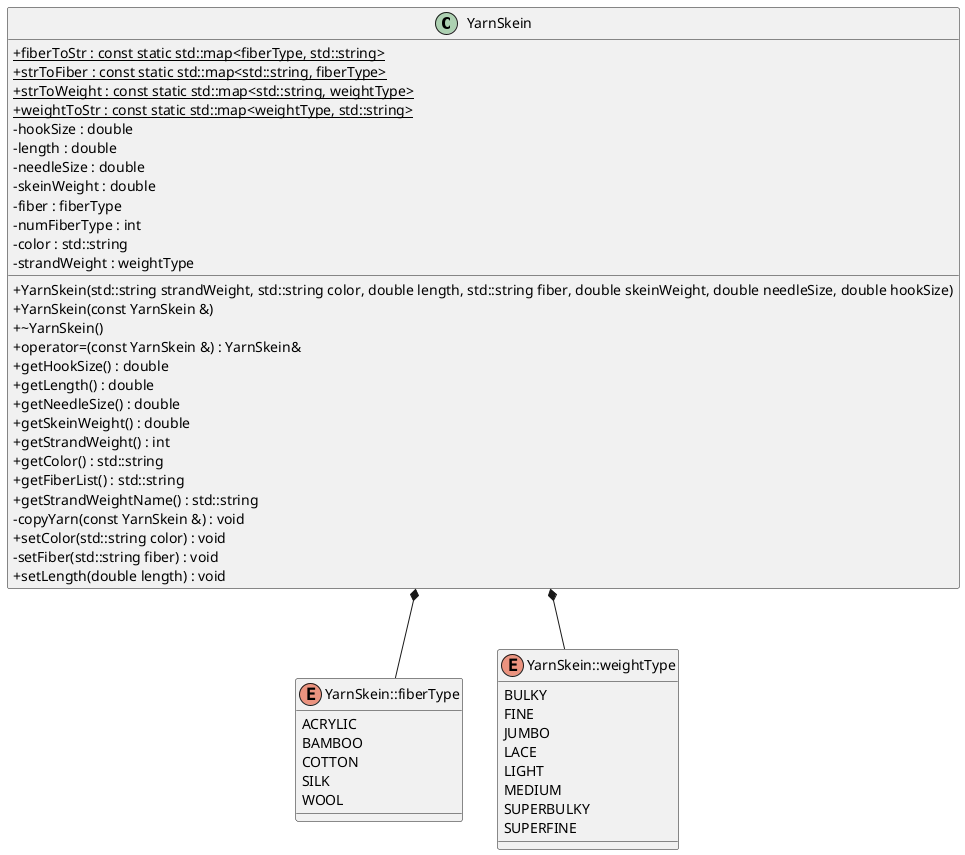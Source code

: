 @startuml


skinparam ClassAttributeIconSize 0



/' Objects '/

class YarnSkein {
	+YarnSkein(std::string strandWeight, std::string color, double length, std::string fiber, double skeinWeight, double needleSize, double hookSize)
	+YarnSkein(const YarnSkein &)
	+~YarnSkein()
	+operator=(const YarnSkein &) : YarnSkein&
	+{static} fiberToStr : const static std::map<fiberType, std::string>
	+{static} strToFiber : const static std::map<std::string, fiberType>
	+{static} strToWeight : const static std::map<std::string, weightType>
	+{static} weightToStr : const static std::map<weightType, std::string>
	+getHookSize() : double
	+getLength() : double
	+getNeedleSize() : double
	+getSkeinWeight() : double
	-hookSize : double
	-length : double
	-needleSize : double
	-skeinWeight : double
	-fiber : fiberType
	+getStrandWeight() : int
	-numFiberType : int
	-color : std::string
	+getColor() : std::string
	+getFiberList() : std::string
	+getStrandWeightName() : std::string
	-copyYarn(const YarnSkein &) : void
	+setColor(std::string color) : void
	-setFiber(std::string fiber) : void
	+setLength(double length) : void
	-strandWeight : weightType
}


enum YarnSkein::fiberType {
	ACRYLIC
	BAMBOO
	COTTON
	SILK
	WOOL
}


enum YarnSkein::weightType {
	BULKY
	FINE
	JUMBO
	LACE
	LIGHT
	MEDIUM
	SUPERBULKY
	SUPERFINE
}





/' Inheritance relationships '/




/' Aggregation relationships '/

.YarnSkein *-- YarnSkein::fiberType


.YarnSkein *-- YarnSkein::weightType



/' Nested objects '/






@enduml
